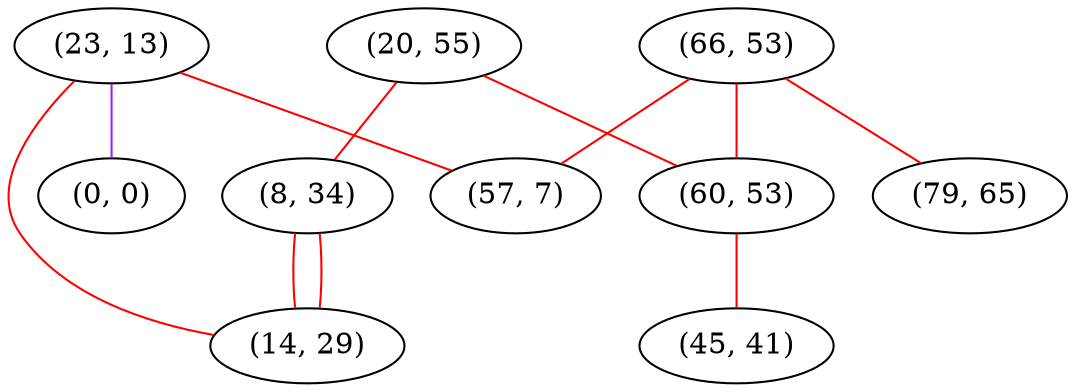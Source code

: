 graph "" {
"(20, 55)";
"(23, 13)";
"(8, 34)";
"(66, 53)";
"(79, 65)";
"(60, 53)";
"(0, 0)";
"(45, 41)";
"(57, 7)";
"(14, 29)";
"(20, 55)" -- "(60, 53)"  [color=red, key=0, weight=1];
"(20, 55)" -- "(8, 34)"  [color=red, key=0, weight=1];
"(23, 13)" -- "(0, 0)"  [color=purple, key=0, weight=4];
"(23, 13)" -- "(14, 29)"  [color=red, key=0, weight=1];
"(23, 13)" -- "(57, 7)"  [color=red, key=0, weight=1];
"(8, 34)" -- "(14, 29)"  [color=red, key=0, weight=1];
"(8, 34)" -- "(14, 29)"  [color=red, key=1, weight=1];
"(66, 53)" -- "(60, 53)"  [color=red, key=0, weight=1];
"(66, 53)" -- "(57, 7)"  [color=red, key=0, weight=1];
"(66, 53)" -- "(79, 65)"  [color=red, key=0, weight=1];
"(60, 53)" -- "(45, 41)"  [color=red, key=0, weight=1];
}
